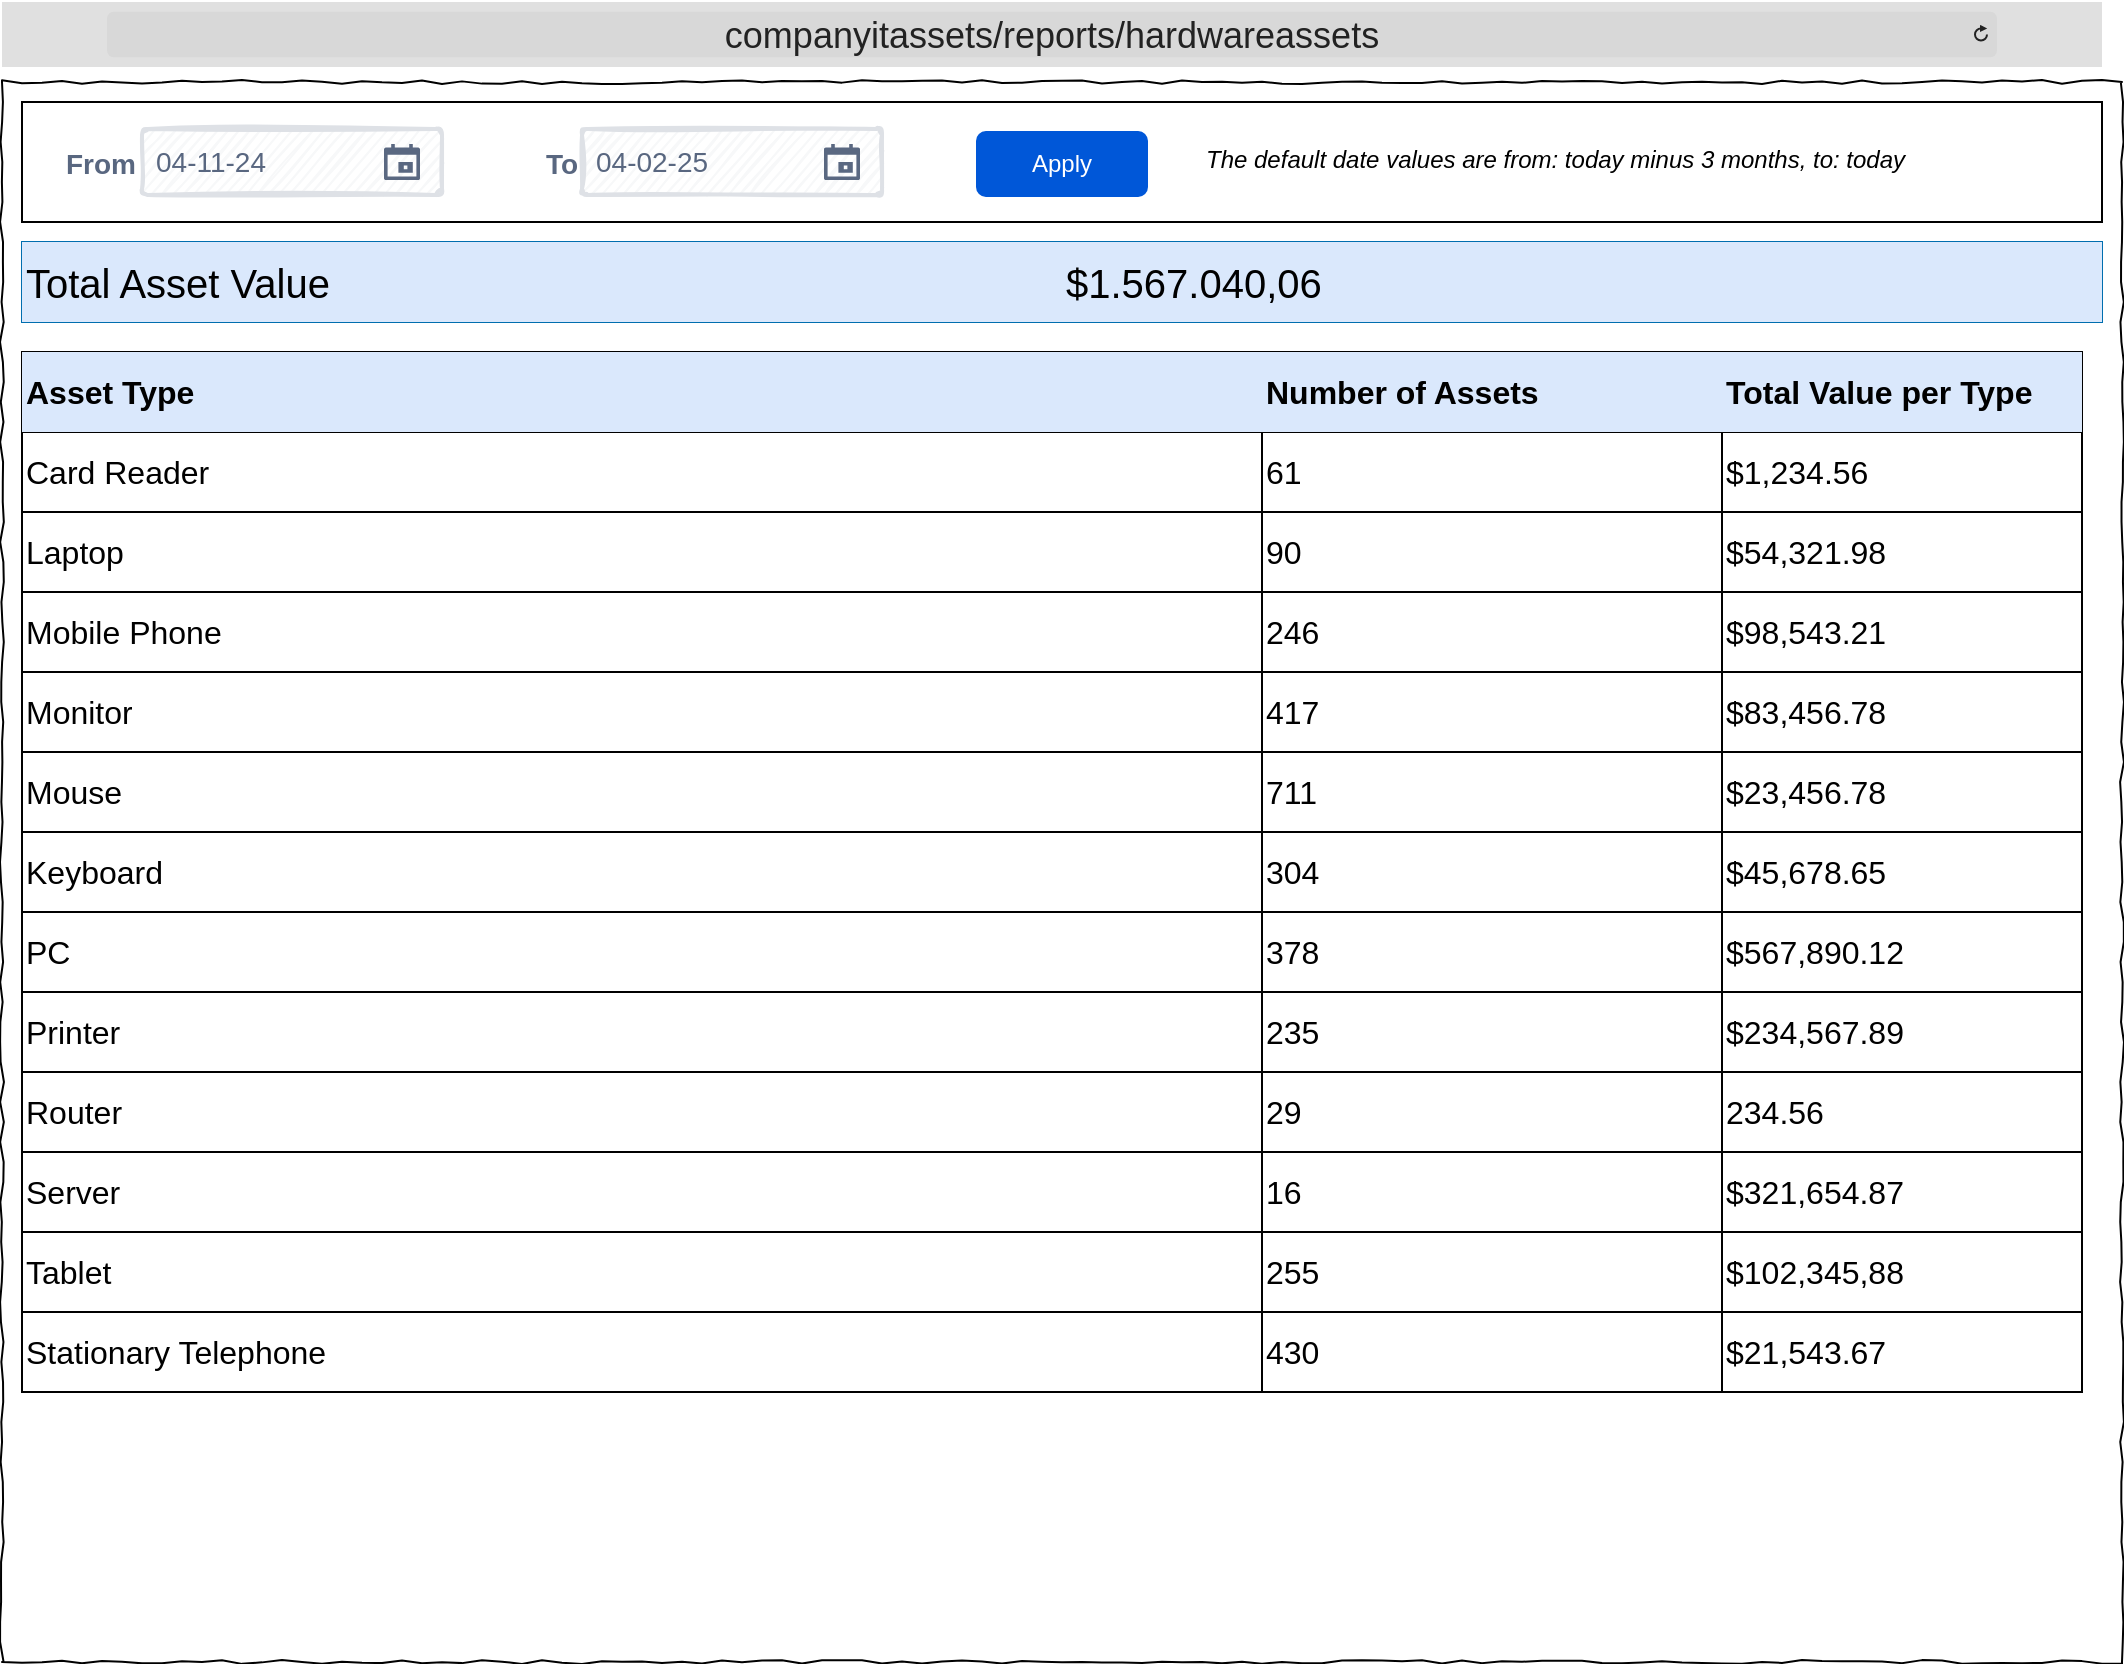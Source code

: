 <mxfile version="26.0.11">
  <diagram name="Page-1" id="03018318-947c-dd8e-b7a3-06fadd420f32">
    <mxGraphModel dx="1466" dy="929" grid="1" gridSize="10" guides="1" tooltips="1" connect="1" arrows="1" fold="1" page="1" pageScale="1" pageWidth="1100" pageHeight="850" background="none" math="0" shadow="0">
      <root>
        <mxCell id="0" />
        <mxCell id="1" parent="0" />
        <mxCell id="ywKk5z_2qfM9JBNrJSl7-1" value="" style="rounded=0;whiteSpace=wrap;html=1;fillColor=none;" parent="1" vertex="1">
          <mxGeometry x="30" y="50" width="1040" height="60" as="geometry" />
        </mxCell>
        <mxCell id="677b7b8949515195-1" value="" style="whiteSpace=wrap;html=1;rounded=0;shadow=0;labelBackgroundColor=none;strokeColor=#000000;strokeWidth=1;fillColor=none;fontFamily=Verdana;fontSize=12;fontColor=#000000;align=center;comic=1;" parent="1" vertex="1">
          <mxGeometry x="20" y="40" width="1060" height="790" as="geometry" />
        </mxCell>
        <mxCell id="zX-MKMj06BqSPDNbv460-1" value="&lt;font style=&quot;font-size: 18px;&quot;&gt;companyitassets/reports/hardwareassets&lt;/font&gt;" style="html=1;strokeWidth=1;shadow=0;dashed=0;shape=mxgraph.ios7ui.url;fillColor=#e0e0e0;strokeColor=#c0c0c0;buttonText=;strokeColor2=#222222;fontColor=#222222;fontSize=8;spacingTop=2;align=center;whiteSpace=wrap;" parent="1" vertex="1">
          <mxGeometry x="20" width="1050" height="32.5" as="geometry" />
        </mxCell>
        <mxCell id="ywKk5z_2qfM9JBNrJSl7-2" value="&lt;font style=&quot;font-size: 14px;&quot;&gt;From&lt;/font&gt;" style="fillColor=none;strokeColor=none;html=1;fontSize=12;fontStyle=0;align=left;fontColor=#596780;fontStyle=1;fontSize=11;sketch=1;hachureGap=4;pointerEvents=0;fontFamily=Helvetica;" parent="1" vertex="1">
          <mxGeometry x="50" y="68.5" width="40" height="25" as="geometry" />
        </mxCell>
        <mxCell id="ywKk5z_2qfM9JBNrJSl7-3" value="&lt;font style=&quot;font-size: 14px;&quot; face=&quot;Helvetica&quot;&gt;04-11-24&lt;/font&gt;" style="rounded=1;arcSize=9;fillColor=#F7F8F9;align=left;spacingLeft=5;strokeColor=#DEE1E6;html=1;strokeWidth=2;fontColor=#596780;fontSize=12;sketch=1;hachureGap=4;pointerEvents=0;fontFamily=Architects Daughter;fontSource=https%3A%2F%2Ffonts.googleapis.com%2Fcss%3Ffamily%3DArchitects%2BDaughter;" parent="1" vertex="1">
          <mxGeometry x="90" y="63.5" width="150" height="33" as="geometry" />
        </mxCell>
        <mxCell id="ywKk5z_2qfM9JBNrJSl7-4" value="" style="shape=mxgraph.gmdl.calendar;fillColor=#5A6881;strokeColor=none;sketch=0;hachureGap=4;pointerEvents=0;fontFamily=Architects Daughter;fontSource=https%3A%2F%2Ffonts.googleapis.com%2Fcss%3Ffamily%3DArchitects%2BDaughter;fontSize=20;" parent="ywKk5z_2qfM9JBNrJSl7-3" vertex="1">
          <mxGeometry x="1" y="0.5" width="18" height="18" relative="1" as="geometry">
            <mxPoint x="-29" y="-9" as="offset" />
          </mxGeometry>
        </mxCell>
        <mxCell id="ywKk5z_2qfM9JBNrJSl7-5" value="&lt;font style=&quot;font-size: 14px;&quot;&gt;To&lt;/font&gt;" style="fillColor=none;strokeColor=none;html=1;fontSize=12;fontStyle=0;align=left;fontColor=#596780;fontStyle=1;fontSize=11;sketch=1;hachureGap=4;pointerEvents=0;fontFamily=Helvetica;" parent="1" vertex="1">
          <mxGeometry x="290" y="68.5" width="20" height="25" as="geometry" />
        </mxCell>
        <mxCell id="ywKk5z_2qfM9JBNrJSl7-6" value="&lt;font style=&quot;font-size: 14px;&quot; face=&quot;Helvetica&quot;&gt;04-02-25&lt;/font&gt;" style="rounded=1;arcSize=9;fillColor=#F7F8F9;align=left;spacingLeft=5;strokeColor=#DEE1E6;html=1;strokeWidth=2;fontColor=#596780;fontSize=12;sketch=1;hachureGap=4;pointerEvents=0;fontFamily=Architects Daughter;fontSource=https%3A%2F%2Ffonts.googleapis.com%2Fcss%3Ffamily%3DArchitects%2BDaughter;" parent="1" vertex="1">
          <mxGeometry x="310" y="63.5" width="150" height="33" as="geometry" />
        </mxCell>
        <mxCell id="ywKk5z_2qfM9JBNrJSl7-7" value="" style="shape=mxgraph.gmdl.calendar;fillColor=#5A6881;strokeColor=none;sketch=0;hachureGap=4;pointerEvents=0;fontFamily=Architects Daughter;fontSource=https%3A%2F%2Ffonts.googleapis.com%2Fcss%3Ffamily%3DArchitects%2BDaughter;fontSize=20;" parent="ywKk5z_2qfM9JBNrJSl7-6" vertex="1">
          <mxGeometry x="1" y="0.5" width="18" height="18" relative="1" as="geometry">
            <mxPoint x="-29" y="-9" as="offset" />
          </mxGeometry>
        </mxCell>
        <mxCell id="ywKk5z_2qfM9JBNrJSl7-8" value="Apply" style="rounded=1;fillColor=#0057D8;strokeColor=none;html=1;whiteSpace=wrap;fontColor=#ffffff;align=center;verticalAlign=middle;fontStyle=0;fontSize=12;sketch=0;" parent="1" vertex="1">
          <mxGeometry x="507" y="64.5" width="86" height="33" as="geometry" />
        </mxCell>
        <mxCell id="ywKk5z_2qfM9JBNrJSl7-9" value="" style="shape=table;startSize=0;container=1;collapsible=0;childLayout=tableLayout;fontSize=16;" parent="1" vertex="1">
          <mxGeometry x="30" y="175" width="1030" height="520" as="geometry" />
        </mxCell>
        <mxCell id="ywKk5z_2qfM9JBNrJSl7-10" value="" style="shape=tableRow;horizontal=0;startSize=0;swimlaneHead=0;swimlaneBody=0;strokeColor=inherit;top=0;left=0;bottom=0;right=0;collapsible=0;dropTarget=0;fillColor=none;points=[[0,0.5],[1,0.5]];portConstraint=eastwest;fontSize=16;" parent="ywKk5z_2qfM9JBNrJSl7-9" vertex="1">
          <mxGeometry width="1030" height="40" as="geometry" />
        </mxCell>
        <mxCell id="ywKk5z_2qfM9JBNrJSl7-11" value="Asset Type" style="shape=partialRectangle;html=1;whiteSpace=wrap;connectable=0;strokeColor=#6c8ebf;overflow=hidden;fillColor=#dae8fc;top=0;left=0;bottom=0;right=0;pointerEvents=1;fontSize=16;fontStyle=1;align=left;" parent="ywKk5z_2qfM9JBNrJSl7-10" vertex="1">
          <mxGeometry width="620" height="40" as="geometry">
            <mxRectangle width="620" height="40" as="alternateBounds" />
          </mxGeometry>
        </mxCell>
        <mxCell id="S9X8sjdstEfiDjOCyhod-1" value="Number of Assets" style="shape=partialRectangle;html=1;whiteSpace=wrap;connectable=0;strokeColor=#6c8ebf;overflow=hidden;fillColor=#dae8fc;top=0;left=0;bottom=0;right=0;pointerEvents=1;fontSize=16;fontStyle=1;align=left;" vertex="1" parent="ywKk5z_2qfM9JBNrJSl7-10">
          <mxGeometry x="620" width="230" height="40" as="geometry">
            <mxRectangle width="230" height="40" as="alternateBounds" />
          </mxGeometry>
        </mxCell>
        <mxCell id="ywKk5z_2qfM9JBNrJSl7-12" value="Total Value per Type" style="shape=partialRectangle;html=1;whiteSpace=wrap;connectable=0;strokeColor=#6c8ebf;overflow=hidden;fillColor=#dae8fc;top=0;left=0;bottom=0;right=0;pointerEvents=1;fontSize=16;fontStyle=1;align=left;" parent="ywKk5z_2qfM9JBNrJSl7-10" vertex="1">
          <mxGeometry x="850" width="180" height="40" as="geometry">
            <mxRectangle width="180" height="40" as="alternateBounds" />
          </mxGeometry>
        </mxCell>
        <mxCell id="ywKk5z_2qfM9JBNrJSl7-62" style="shape=tableRow;horizontal=0;startSize=0;swimlaneHead=0;swimlaneBody=0;strokeColor=inherit;top=0;left=0;bottom=0;right=0;collapsible=0;dropTarget=0;fillColor=none;points=[[0,0.5],[1,0.5]];portConstraint=eastwest;fontSize=16;" parent="ywKk5z_2qfM9JBNrJSl7-9" vertex="1">
          <mxGeometry y="40" width="1030" height="40" as="geometry" />
        </mxCell>
        <mxCell id="ywKk5z_2qfM9JBNrJSl7-63" value="&lt;span style=&quot;font-weight: normal;&quot;&gt;Card Reader&lt;/span&gt;" style="shape=partialRectangle;html=1;whiteSpace=wrap;connectable=0;strokeColor=inherit;overflow=hidden;fillColor=none;top=0;left=0;bottom=0;right=0;pointerEvents=1;fontSize=16;fontStyle=1;align=left;" parent="ywKk5z_2qfM9JBNrJSl7-62" vertex="1">
          <mxGeometry width="620" height="40" as="geometry">
            <mxRectangle width="620" height="40" as="alternateBounds" />
          </mxGeometry>
        </mxCell>
        <mxCell id="S9X8sjdstEfiDjOCyhod-2" value="&lt;span style=&quot;font-weight: normal;&quot;&gt;61&lt;/span&gt;" style="shape=partialRectangle;html=1;whiteSpace=wrap;connectable=0;strokeColor=inherit;overflow=hidden;fillColor=none;top=0;left=0;bottom=0;right=0;pointerEvents=1;fontSize=16;fontStyle=1;align=left;" vertex="1" parent="ywKk5z_2qfM9JBNrJSl7-62">
          <mxGeometry x="620" width="230" height="40" as="geometry">
            <mxRectangle width="230" height="40" as="alternateBounds" />
          </mxGeometry>
        </mxCell>
        <mxCell id="ywKk5z_2qfM9JBNrJSl7-64" value="&lt;span style=&quot;font-weight: normal;&quot;&gt;$1,234.56&lt;/span&gt;" style="shape=partialRectangle;html=1;whiteSpace=wrap;connectable=0;strokeColor=inherit;overflow=hidden;fillColor=none;top=0;left=0;bottom=0;right=0;pointerEvents=1;fontSize=16;fontStyle=1;align=left;" parent="ywKk5z_2qfM9JBNrJSl7-62" vertex="1">
          <mxGeometry x="850" width="180" height="40" as="geometry">
            <mxRectangle width="180" height="40" as="alternateBounds" />
          </mxGeometry>
        </mxCell>
        <mxCell id="ywKk5z_2qfM9JBNrJSl7-50" style="shape=tableRow;horizontal=0;startSize=0;swimlaneHead=0;swimlaneBody=0;strokeColor=inherit;top=0;left=0;bottom=0;right=0;collapsible=0;dropTarget=0;fillColor=none;points=[[0,0.5],[1,0.5]];portConstraint=eastwest;fontSize=16;" parent="ywKk5z_2qfM9JBNrJSl7-9" vertex="1">
          <mxGeometry y="80" width="1030" height="40" as="geometry" />
        </mxCell>
        <mxCell id="ywKk5z_2qfM9JBNrJSl7-51" value="Laptop" style="shape=partialRectangle;html=1;whiteSpace=wrap;connectable=0;strokeColor=inherit;overflow=hidden;fillColor=none;top=0;left=0;bottom=0;right=0;pointerEvents=1;fontSize=16;align=left;" parent="ywKk5z_2qfM9JBNrJSl7-50" vertex="1">
          <mxGeometry width="620" height="40" as="geometry">
            <mxRectangle width="620" height="40" as="alternateBounds" />
          </mxGeometry>
        </mxCell>
        <mxCell id="S9X8sjdstEfiDjOCyhod-3" value="90" style="shape=partialRectangle;html=1;whiteSpace=wrap;connectable=0;strokeColor=inherit;overflow=hidden;fillColor=none;top=0;left=0;bottom=0;right=0;pointerEvents=1;fontSize=16;align=left;" vertex="1" parent="ywKk5z_2qfM9JBNrJSl7-50">
          <mxGeometry x="620" width="230" height="40" as="geometry">
            <mxRectangle width="230" height="40" as="alternateBounds" />
          </mxGeometry>
        </mxCell>
        <mxCell id="ywKk5z_2qfM9JBNrJSl7-52" value="$54,321.98" style="shape=partialRectangle;html=1;whiteSpace=wrap;connectable=0;strokeColor=inherit;overflow=hidden;fillColor=none;top=0;left=0;bottom=0;right=0;pointerEvents=1;fontSize=16;align=left;" parent="ywKk5z_2qfM9JBNrJSl7-50" vertex="1">
          <mxGeometry x="850" width="180" height="40" as="geometry">
            <mxRectangle width="180" height="40" as="alternateBounds" />
          </mxGeometry>
        </mxCell>
        <mxCell id="ywKk5z_2qfM9JBNrJSl7-54" style="shape=tableRow;horizontal=0;startSize=0;swimlaneHead=0;swimlaneBody=0;strokeColor=inherit;top=0;left=0;bottom=0;right=0;collapsible=0;dropTarget=0;fillColor=none;points=[[0,0.5],[1,0.5]];portConstraint=eastwest;fontSize=16;" parent="ywKk5z_2qfM9JBNrJSl7-9" vertex="1">
          <mxGeometry y="120" width="1030" height="40" as="geometry" />
        </mxCell>
        <mxCell id="ywKk5z_2qfM9JBNrJSl7-55" value="Mobile Phone" style="shape=partialRectangle;html=1;whiteSpace=wrap;connectable=0;strokeColor=inherit;overflow=hidden;fillColor=none;top=0;left=0;bottom=0;right=0;pointerEvents=1;fontSize=16;align=left;" parent="ywKk5z_2qfM9JBNrJSl7-54" vertex="1">
          <mxGeometry width="620" height="40" as="geometry">
            <mxRectangle width="620" height="40" as="alternateBounds" />
          </mxGeometry>
        </mxCell>
        <mxCell id="S9X8sjdstEfiDjOCyhod-4" value="246" style="shape=partialRectangle;html=1;whiteSpace=wrap;connectable=0;strokeColor=inherit;overflow=hidden;fillColor=none;top=0;left=0;bottom=0;right=0;pointerEvents=1;fontSize=16;align=left;" vertex="1" parent="ywKk5z_2qfM9JBNrJSl7-54">
          <mxGeometry x="620" width="230" height="40" as="geometry">
            <mxRectangle width="230" height="40" as="alternateBounds" />
          </mxGeometry>
        </mxCell>
        <mxCell id="ywKk5z_2qfM9JBNrJSl7-56" value="$98,543.21" style="shape=partialRectangle;html=1;whiteSpace=wrap;connectable=0;strokeColor=inherit;overflow=hidden;fillColor=none;top=0;left=0;bottom=0;right=0;pointerEvents=1;fontSize=16;align=left;" parent="ywKk5z_2qfM9JBNrJSl7-54" vertex="1">
          <mxGeometry x="850" width="180" height="40" as="geometry">
            <mxRectangle width="180" height="40" as="alternateBounds" />
          </mxGeometry>
        </mxCell>
        <mxCell id="ywKk5z_2qfM9JBNrJSl7-14" value="" style="shape=tableRow;horizontal=0;startSize=0;swimlaneHead=0;swimlaneBody=0;strokeColor=inherit;top=0;left=0;bottom=0;right=0;collapsible=0;dropTarget=0;fillColor=none;points=[[0,0.5],[1,0.5]];portConstraint=eastwest;fontSize=16;" parent="ywKk5z_2qfM9JBNrJSl7-9" vertex="1">
          <mxGeometry y="160" width="1030" height="40" as="geometry" />
        </mxCell>
        <mxCell id="ywKk5z_2qfM9JBNrJSl7-15" value="Monitor" style="shape=partialRectangle;html=1;whiteSpace=wrap;connectable=0;strokeColor=inherit;overflow=hidden;fillColor=none;top=0;left=0;bottom=0;right=0;pointerEvents=1;fontSize=16;align=left;" parent="ywKk5z_2qfM9JBNrJSl7-14" vertex="1">
          <mxGeometry width="620" height="40" as="geometry">
            <mxRectangle width="620" height="40" as="alternateBounds" />
          </mxGeometry>
        </mxCell>
        <mxCell id="S9X8sjdstEfiDjOCyhod-5" value="417" style="shape=partialRectangle;html=1;whiteSpace=wrap;connectable=0;strokeColor=inherit;overflow=hidden;fillColor=none;top=0;left=0;bottom=0;right=0;pointerEvents=1;fontSize=16;align=left;" vertex="1" parent="ywKk5z_2qfM9JBNrJSl7-14">
          <mxGeometry x="620" width="230" height="40" as="geometry">
            <mxRectangle width="230" height="40" as="alternateBounds" />
          </mxGeometry>
        </mxCell>
        <mxCell id="ywKk5z_2qfM9JBNrJSl7-16" value="$83,456.78" style="shape=partialRectangle;html=1;whiteSpace=wrap;connectable=0;strokeColor=inherit;overflow=hidden;fillColor=none;top=0;left=0;bottom=0;right=0;pointerEvents=1;fontSize=16;align=left;" parent="ywKk5z_2qfM9JBNrJSl7-14" vertex="1">
          <mxGeometry x="850" width="180" height="40" as="geometry">
            <mxRectangle width="180" height="40" as="alternateBounds" />
          </mxGeometry>
        </mxCell>
        <mxCell id="ywKk5z_2qfM9JBNrJSl7-18" value="" style="shape=tableRow;horizontal=0;startSize=0;swimlaneHead=0;swimlaneBody=0;strokeColor=inherit;top=0;left=0;bottom=0;right=0;collapsible=0;dropTarget=0;fillColor=none;points=[[0,0.5],[1,0.5]];portConstraint=eastwest;fontSize=16;" parent="ywKk5z_2qfM9JBNrJSl7-9" vertex="1">
          <mxGeometry y="200" width="1030" height="40" as="geometry" />
        </mxCell>
        <mxCell id="ywKk5z_2qfM9JBNrJSl7-19" value="Mouse" style="shape=partialRectangle;html=1;whiteSpace=wrap;connectable=0;strokeColor=inherit;overflow=hidden;fillColor=none;top=0;left=0;bottom=0;right=0;pointerEvents=1;fontSize=16;align=left;" parent="ywKk5z_2qfM9JBNrJSl7-18" vertex="1">
          <mxGeometry width="620" height="40" as="geometry">
            <mxRectangle width="620" height="40" as="alternateBounds" />
          </mxGeometry>
        </mxCell>
        <mxCell id="S9X8sjdstEfiDjOCyhod-6" value="711" style="shape=partialRectangle;html=1;whiteSpace=wrap;connectable=0;strokeColor=inherit;overflow=hidden;fillColor=none;top=0;left=0;bottom=0;right=0;pointerEvents=1;fontSize=16;align=left;" vertex="1" parent="ywKk5z_2qfM9JBNrJSl7-18">
          <mxGeometry x="620" width="230" height="40" as="geometry">
            <mxRectangle width="230" height="40" as="alternateBounds" />
          </mxGeometry>
        </mxCell>
        <mxCell id="ywKk5z_2qfM9JBNrJSl7-20" value="$23,456.78" style="shape=partialRectangle;html=1;whiteSpace=wrap;connectable=0;strokeColor=inherit;overflow=hidden;fillColor=none;top=0;left=0;bottom=0;right=0;pointerEvents=1;fontSize=16;align=left;" parent="ywKk5z_2qfM9JBNrJSl7-18" vertex="1">
          <mxGeometry x="850" width="180" height="40" as="geometry">
            <mxRectangle width="180" height="40" as="alternateBounds" />
          </mxGeometry>
        </mxCell>
        <mxCell id="ywKk5z_2qfM9JBNrJSl7-22" style="shape=tableRow;horizontal=0;startSize=0;swimlaneHead=0;swimlaneBody=0;strokeColor=inherit;top=0;left=0;bottom=0;right=0;collapsible=0;dropTarget=0;fillColor=none;points=[[0,0.5],[1,0.5]];portConstraint=eastwest;fontSize=16;" parent="ywKk5z_2qfM9JBNrJSl7-9" vertex="1">
          <mxGeometry y="240" width="1030" height="40" as="geometry" />
        </mxCell>
        <mxCell id="ywKk5z_2qfM9JBNrJSl7-23" value="Keyboard" style="shape=partialRectangle;html=1;whiteSpace=wrap;connectable=0;strokeColor=inherit;overflow=hidden;fillColor=none;top=0;left=0;bottom=0;right=0;pointerEvents=1;fontSize=16;align=left;" parent="ywKk5z_2qfM9JBNrJSl7-22" vertex="1">
          <mxGeometry width="620" height="40" as="geometry">
            <mxRectangle width="620" height="40" as="alternateBounds" />
          </mxGeometry>
        </mxCell>
        <mxCell id="S9X8sjdstEfiDjOCyhod-7" value="304" style="shape=partialRectangle;html=1;whiteSpace=wrap;connectable=0;strokeColor=inherit;overflow=hidden;fillColor=none;top=0;left=0;bottom=0;right=0;pointerEvents=1;fontSize=16;align=left;" vertex="1" parent="ywKk5z_2qfM9JBNrJSl7-22">
          <mxGeometry x="620" width="230" height="40" as="geometry">
            <mxRectangle width="230" height="40" as="alternateBounds" />
          </mxGeometry>
        </mxCell>
        <mxCell id="ywKk5z_2qfM9JBNrJSl7-24" value="$45,678.65" style="shape=partialRectangle;html=1;whiteSpace=wrap;connectable=0;strokeColor=inherit;overflow=hidden;fillColor=none;top=0;left=0;bottom=0;right=0;pointerEvents=1;fontSize=16;align=left;" parent="ywKk5z_2qfM9JBNrJSl7-22" vertex="1">
          <mxGeometry x="850" width="180" height="40" as="geometry">
            <mxRectangle width="180" height="40" as="alternateBounds" />
          </mxGeometry>
        </mxCell>
        <mxCell id="ywKk5z_2qfM9JBNrJSl7-26" style="shape=tableRow;horizontal=0;startSize=0;swimlaneHead=0;swimlaneBody=0;strokeColor=inherit;top=0;left=0;bottom=0;right=0;collapsible=0;dropTarget=0;fillColor=none;points=[[0,0.5],[1,0.5]];portConstraint=eastwest;fontSize=16;" parent="ywKk5z_2qfM9JBNrJSl7-9" vertex="1">
          <mxGeometry y="280" width="1030" height="40" as="geometry" />
        </mxCell>
        <mxCell id="ywKk5z_2qfM9JBNrJSl7-27" value="PC" style="shape=partialRectangle;html=1;whiteSpace=wrap;connectable=0;strokeColor=inherit;overflow=hidden;fillColor=none;top=0;left=0;bottom=0;right=0;pointerEvents=1;fontSize=16;align=left;" parent="ywKk5z_2qfM9JBNrJSl7-26" vertex="1">
          <mxGeometry width="620" height="40" as="geometry">
            <mxRectangle width="620" height="40" as="alternateBounds" />
          </mxGeometry>
        </mxCell>
        <mxCell id="S9X8sjdstEfiDjOCyhod-8" value="378" style="shape=partialRectangle;html=1;whiteSpace=wrap;connectable=0;strokeColor=inherit;overflow=hidden;fillColor=none;top=0;left=0;bottom=0;right=0;pointerEvents=1;fontSize=16;align=left;" vertex="1" parent="ywKk5z_2qfM9JBNrJSl7-26">
          <mxGeometry x="620" width="230" height="40" as="geometry">
            <mxRectangle width="230" height="40" as="alternateBounds" />
          </mxGeometry>
        </mxCell>
        <mxCell id="ywKk5z_2qfM9JBNrJSl7-28" value="$567,890.12" style="shape=partialRectangle;html=1;whiteSpace=wrap;connectable=0;strokeColor=inherit;overflow=hidden;fillColor=none;top=0;left=0;bottom=0;right=0;pointerEvents=1;fontSize=16;align=left;" parent="ywKk5z_2qfM9JBNrJSl7-26" vertex="1">
          <mxGeometry x="850" width="180" height="40" as="geometry">
            <mxRectangle width="180" height="40" as="alternateBounds" />
          </mxGeometry>
        </mxCell>
        <mxCell id="ywKk5z_2qfM9JBNrJSl7-58" style="shape=tableRow;horizontal=0;startSize=0;swimlaneHead=0;swimlaneBody=0;strokeColor=inherit;top=0;left=0;bottom=0;right=0;collapsible=0;dropTarget=0;fillColor=none;points=[[0,0.5],[1,0.5]];portConstraint=eastwest;fontSize=16;" parent="ywKk5z_2qfM9JBNrJSl7-9" vertex="1">
          <mxGeometry y="320" width="1030" height="40" as="geometry" />
        </mxCell>
        <mxCell id="ywKk5z_2qfM9JBNrJSl7-59" value="Printer" style="shape=partialRectangle;html=1;whiteSpace=wrap;connectable=0;strokeColor=inherit;overflow=hidden;fillColor=none;top=0;left=0;bottom=0;right=0;pointerEvents=1;fontSize=16;align=left;" parent="ywKk5z_2qfM9JBNrJSl7-58" vertex="1">
          <mxGeometry width="620" height="40" as="geometry">
            <mxRectangle width="620" height="40" as="alternateBounds" />
          </mxGeometry>
        </mxCell>
        <mxCell id="S9X8sjdstEfiDjOCyhod-9" value="235" style="shape=partialRectangle;html=1;whiteSpace=wrap;connectable=0;strokeColor=inherit;overflow=hidden;fillColor=none;top=0;left=0;bottom=0;right=0;pointerEvents=1;fontSize=16;align=left;" vertex="1" parent="ywKk5z_2qfM9JBNrJSl7-58">
          <mxGeometry x="620" width="230" height="40" as="geometry">
            <mxRectangle width="230" height="40" as="alternateBounds" />
          </mxGeometry>
        </mxCell>
        <mxCell id="ywKk5z_2qfM9JBNrJSl7-60" value="$234,567.89" style="shape=partialRectangle;html=1;whiteSpace=wrap;connectable=0;strokeColor=inherit;overflow=hidden;fillColor=none;top=0;left=0;bottom=0;right=0;pointerEvents=1;fontSize=16;align=left;" parent="ywKk5z_2qfM9JBNrJSl7-58" vertex="1">
          <mxGeometry x="850" width="180" height="40" as="geometry">
            <mxRectangle width="180" height="40" as="alternateBounds" />
          </mxGeometry>
        </mxCell>
        <mxCell id="ywKk5z_2qfM9JBNrJSl7-30" style="shape=tableRow;horizontal=0;startSize=0;swimlaneHead=0;swimlaneBody=0;strokeColor=inherit;top=0;left=0;bottom=0;right=0;collapsible=0;dropTarget=0;fillColor=none;points=[[0,0.5],[1,0.5]];portConstraint=eastwest;fontSize=16;" parent="ywKk5z_2qfM9JBNrJSl7-9" vertex="1">
          <mxGeometry y="360" width="1030" height="40" as="geometry" />
        </mxCell>
        <mxCell id="ywKk5z_2qfM9JBNrJSl7-31" value="Router" style="shape=partialRectangle;html=1;whiteSpace=wrap;connectable=0;strokeColor=inherit;overflow=hidden;fillColor=none;top=0;left=0;bottom=0;right=0;pointerEvents=1;fontSize=16;align=left;" parent="ywKk5z_2qfM9JBNrJSl7-30" vertex="1">
          <mxGeometry width="620" height="40" as="geometry">
            <mxRectangle width="620" height="40" as="alternateBounds" />
          </mxGeometry>
        </mxCell>
        <mxCell id="S9X8sjdstEfiDjOCyhod-10" value="29" style="shape=partialRectangle;html=1;whiteSpace=wrap;connectable=0;strokeColor=inherit;overflow=hidden;fillColor=none;top=0;left=0;bottom=0;right=0;pointerEvents=1;fontSize=16;align=left;" vertex="1" parent="ywKk5z_2qfM9JBNrJSl7-30">
          <mxGeometry x="620" width="230" height="40" as="geometry">
            <mxRectangle width="230" height="40" as="alternateBounds" />
          </mxGeometry>
        </mxCell>
        <mxCell id="ywKk5z_2qfM9JBNrJSl7-32" value="234.56" style="shape=partialRectangle;html=1;whiteSpace=wrap;connectable=0;strokeColor=inherit;overflow=hidden;fillColor=none;top=0;left=0;bottom=0;right=0;pointerEvents=1;fontSize=16;align=left;" parent="ywKk5z_2qfM9JBNrJSl7-30" vertex="1">
          <mxGeometry x="850" width="180" height="40" as="geometry">
            <mxRectangle width="180" height="40" as="alternateBounds" />
          </mxGeometry>
        </mxCell>
        <mxCell id="ywKk5z_2qfM9JBNrJSl7-34" style="shape=tableRow;horizontal=0;startSize=0;swimlaneHead=0;swimlaneBody=0;strokeColor=inherit;top=0;left=0;bottom=0;right=0;collapsible=0;dropTarget=0;fillColor=none;points=[[0,0.5],[1,0.5]];portConstraint=eastwest;fontSize=16;" parent="ywKk5z_2qfM9JBNrJSl7-9" vertex="1">
          <mxGeometry y="400" width="1030" height="40" as="geometry" />
        </mxCell>
        <mxCell id="ywKk5z_2qfM9JBNrJSl7-35" value="Server" style="shape=partialRectangle;html=1;whiteSpace=wrap;connectable=0;strokeColor=inherit;overflow=hidden;fillColor=none;top=0;left=0;bottom=0;right=0;pointerEvents=1;fontSize=16;align=left;" parent="ywKk5z_2qfM9JBNrJSl7-34" vertex="1">
          <mxGeometry width="620" height="40" as="geometry">
            <mxRectangle width="620" height="40" as="alternateBounds" />
          </mxGeometry>
        </mxCell>
        <mxCell id="S9X8sjdstEfiDjOCyhod-11" value="16" style="shape=partialRectangle;html=1;whiteSpace=wrap;connectable=0;strokeColor=inherit;overflow=hidden;fillColor=none;top=0;left=0;bottom=0;right=0;pointerEvents=1;fontSize=16;align=left;" vertex="1" parent="ywKk5z_2qfM9JBNrJSl7-34">
          <mxGeometry x="620" width="230" height="40" as="geometry">
            <mxRectangle width="230" height="40" as="alternateBounds" />
          </mxGeometry>
        </mxCell>
        <mxCell id="ywKk5z_2qfM9JBNrJSl7-36" value="$321,654.87" style="shape=partialRectangle;html=1;whiteSpace=wrap;connectable=0;strokeColor=inherit;overflow=hidden;fillColor=none;top=0;left=0;bottom=0;right=0;pointerEvents=1;fontSize=16;align=left;" parent="ywKk5z_2qfM9JBNrJSl7-34" vertex="1">
          <mxGeometry x="850" width="180" height="40" as="geometry">
            <mxRectangle width="180" height="40" as="alternateBounds" />
          </mxGeometry>
        </mxCell>
        <mxCell id="ywKk5z_2qfM9JBNrJSl7-38" style="shape=tableRow;horizontal=0;startSize=0;swimlaneHead=0;swimlaneBody=0;strokeColor=inherit;top=0;left=0;bottom=0;right=0;collapsible=0;dropTarget=0;fillColor=none;points=[[0,0.5],[1,0.5]];portConstraint=eastwest;fontSize=16;" parent="ywKk5z_2qfM9JBNrJSl7-9" vertex="1">
          <mxGeometry y="440" width="1030" height="40" as="geometry" />
        </mxCell>
        <mxCell id="ywKk5z_2qfM9JBNrJSl7-39" value="Tablet" style="shape=partialRectangle;html=1;whiteSpace=wrap;connectable=0;strokeColor=inherit;overflow=hidden;fillColor=none;top=0;left=0;bottom=0;right=0;pointerEvents=1;fontSize=16;align=left;" parent="ywKk5z_2qfM9JBNrJSl7-38" vertex="1">
          <mxGeometry width="620" height="40" as="geometry">
            <mxRectangle width="620" height="40" as="alternateBounds" />
          </mxGeometry>
        </mxCell>
        <mxCell id="S9X8sjdstEfiDjOCyhod-12" value="255" style="shape=partialRectangle;html=1;whiteSpace=wrap;connectable=0;strokeColor=inherit;overflow=hidden;fillColor=none;top=0;left=0;bottom=0;right=0;pointerEvents=1;fontSize=16;align=left;" vertex="1" parent="ywKk5z_2qfM9JBNrJSl7-38">
          <mxGeometry x="620" width="230" height="40" as="geometry">
            <mxRectangle width="230" height="40" as="alternateBounds" />
          </mxGeometry>
        </mxCell>
        <mxCell id="ywKk5z_2qfM9JBNrJSl7-40" value="$102,345,88" style="shape=partialRectangle;html=1;whiteSpace=wrap;connectable=0;strokeColor=inherit;overflow=hidden;fillColor=none;top=0;left=0;bottom=0;right=0;pointerEvents=1;fontSize=16;align=left;" parent="ywKk5z_2qfM9JBNrJSl7-38" vertex="1">
          <mxGeometry x="850" width="180" height="40" as="geometry">
            <mxRectangle width="180" height="40" as="alternateBounds" />
          </mxGeometry>
        </mxCell>
        <mxCell id="ywKk5z_2qfM9JBNrJSl7-42" style="shape=tableRow;horizontal=0;startSize=0;swimlaneHead=0;swimlaneBody=0;strokeColor=inherit;top=0;left=0;bottom=0;right=0;collapsible=0;dropTarget=0;fillColor=none;points=[[0,0.5],[1,0.5]];portConstraint=eastwest;fontSize=16;" parent="ywKk5z_2qfM9JBNrJSl7-9" vertex="1">
          <mxGeometry y="480" width="1030" height="40" as="geometry" />
        </mxCell>
        <mxCell id="ywKk5z_2qfM9JBNrJSl7-43" value="Stationary Telephone" style="shape=partialRectangle;html=1;whiteSpace=wrap;connectable=0;strokeColor=inherit;overflow=hidden;fillColor=none;top=0;left=0;bottom=0;right=0;pointerEvents=1;fontSize=16;align=left;" parent="ywKk5z_2qfM9JBNrJSl7-42" vertex="1">
          <mxGeometry width="620" height="40" as="geometry">
            <mxRectangle width="620" height="40" as="alternateBounds" />
          </mxGeometry>
        </mxCell>
        <mxCell id="S9X8sjdstEfiDjOCyhod-13" value="430" style="shape=partialRectangle;html=1;whiteSpace=wrap;connectable=0;strokeColor=inherit;overflow=hidden;fillColor=none;top=0;left=0;bottom=0;right=0;pointerEvents=1;fontSize=16;align=left;" vertex="1" parent="ywKk5z_2qfM9JBNrJSl7-42">
          <mxGeometry x="620" width="230" height="40" as="geometry">
            <mxRectangle width="230" height="40" as="alternateBounds" />
          </mxGeometry>
        </mxCell>
        <mxCell id="ywKk5z_2qfM9JBNrJSl7-44" value="$21,543.67" style="shape=partialRectangle;html=1;whiteSpace=wrap;connectable=0;strokeColor=inherit;overflow=hidden;fillColor=none;top=0;left=0;bottom=0;right=0;pointerEvents=1;fontSize=16;align=left;" parent="ywKk5z_2qfM9JBNrJSl7-42" vertex="1">
          <mxGeometry x="850" width="180" height="40" as="geometry">
            <mxRectangle width="180" height="40" as="alternateBounds" />
          </mxGeometry>
        </mxCell>
        <mxCell id="ywKk5z_2qfM9JBNrJSl7-67" value="" style="shape=table;startSize=0;container=1;collapsible=0;childLayout=tableLayout;fontSize=16;fillColor=#1ba1e2;fontColor=#ffffff;strokeColor=#006EAF;" parent="1" vertex="1">
          <mxGeometry x="30" y="120" width="1040" height="40" as="geometry" />
        </mxCell>
        <mxCell id="ywKk5z_2qfM9JBNrJSl7-68" value="" style="shape=tableRow;horizontal=0;startSize=0;swimlaneHead=0;swimlaneBody=0;strokeColor=inherit;top=0;left=0;bottom=0;right=0;collapsible=0;dropTarget=0;fillColor=none;points=[[0,0.5],[1,0.5]];portConstraint=eastwest;fontSize=16;" parent="ywKk5z_2qfM9JBNrJSl7-67" vertex="1">
          <mxGeometry width="1040" height="40" as="geometry" />
        </mxCell>
        <mxCell id="ywKk5z_2qfM9JBNrJSl7-69" value="&lt;font style=&quot;font-size: 20px;&quot;&gt;Total Asset Value&lt;/font&gt;" style="shape=partialRectangle;html=1;whiteSpace=wrap;connectable=0;strokeColor=#6c8ebf;overflow=hidden;fillColor=#dae8fc;top=0;left=0;bottom=0;right=0;pointerEvents=1;fontSize=16;align=left;" parent="ywKk5z_2qfM9JBNrJSl7-68" vertex="1">
          <mxGeometry width="520" height="40" as="geometry">
            <mxRectangle width="520" height="40" as="alternateBounds" />
          </mxGeometry>
        </mxCell>
        <mxCell id="ywKk5z_2qfM9JBNrJSl7-70" value="&lt;font style=&quot;font-size: 20px;&quot;&gt;$1.567.040,06&lt;/font&gt;" style="shape=partialRectangle;html=1;whiteSpace=wrap;connectable=0;strokeColor=#6c8ebf;overflow=hidden;fillColor=#dae8fc;top=0;left=0;bottom=0;right=0;pointerEvents=1;fontSize=16;align=left;" parent="ywKk5z_2qfM9JBNrJSl7-68" vertex="1">
          <mxGeometry x="520" width="520" height="40" as="geometry">
            <mxRectangle width="520" height="40" as="alternateBounds" />
          </mxGeometry>
        </mxCell>
        <mxCell id="ywKk5z_2qfM9JBNrJSl7-84" value="&lt;i&gt;&lt;font style=&quot;color: light-dark(rgb(0, 0, 0), rgb(125, 125, 125));&quot;&gt;The default date values are from: today minus 3 months, to: today&amp;nbsp;&lt;/font&gt;&lt;/i&gt;" style="text;html=1;align=left;verticalAlign=middle;whiteSpace=wrap;rounded=0;" parent="1" vertex="1">
          <mxGeometry x="620" y="63.5" width="410" height="30" as="geometry" />
        </mxCell>
      </root>
    </mxGraphModel>
  </diagram>
</mxfile>
